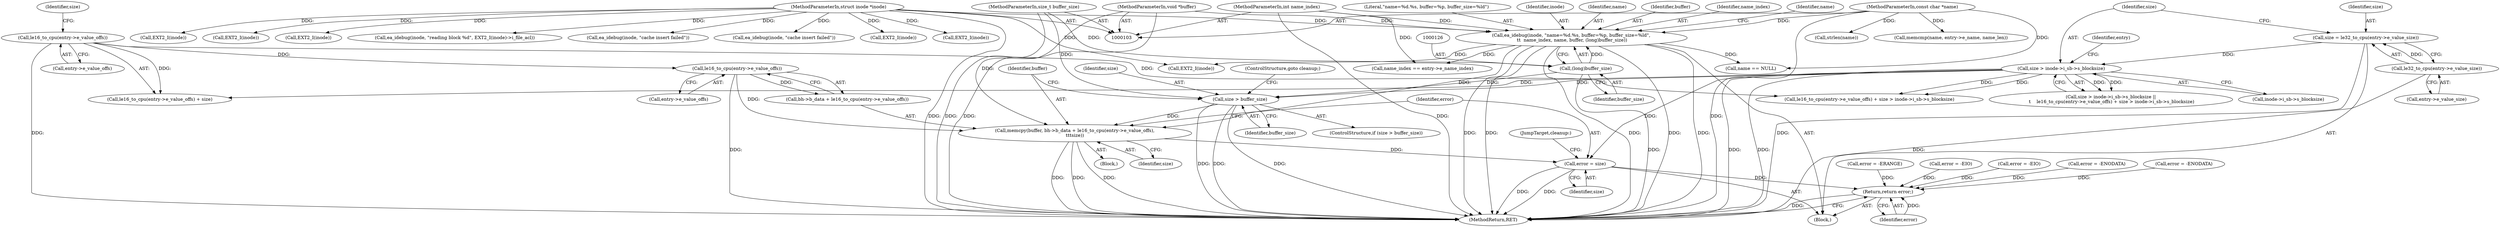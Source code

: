 digraph "0_linux_be0726d33cb8f411945884664924bed3cb8c70ee_7@API" {
"1000357" [label="(Call,memcpy(buffer, bh->b_data + le16_to_cpu(entry->e_value_offs),\n\t\t\tsize))"];
"1000119" [label="(Call,ea_idebug(inode, \"name=%d.%s, buffer=%p, buffer_size=%ld\",\n \t\t  name_index, name, buffer, (long)buffer_size))"];
"1000104" [label="(MethodParameterIn,struct inode *inode)"];
"1000105" [label="(MethodParameterIn,int name_index)"];
"1000106" [label="(MethodParameterIn,const char *name)"];
"1000107" [label="(MethodParameterIn,void *buffer)"];
"1000125" [label="(Call,(long)buffer_size)"];
"1000108" [label="(MethodParameterIn,size_t buffer_size)"];
"1000363" [label="(Call,le16_to_cpu(entry->e_value_offs))"];
"1000328" [label="(Call,le16_to_cpu(entry->e_value_offs))"];
"1000353" [label="(Call,size > buffer_size)"];
"1000319" [label="(Call,size > inode->i_sb->s_blocksize)"];
"1000311" [label="(Call,size = le32_to_cpu(entry->e_value_size))"];
"1000313" [label="(Call,le32_to_cpu(entry->e_value_size))"];
"1000368" [label="(Call,error = size)"];
"1000380" [label="(Return,return error;)"];
"1000119" [label="(Call,ea_idebug(inode, \"name=%d.%s, buffer=%p, buffer_size=%ld\",\n \t\t  name_index, name, buffer, (long)buffer_size))"];
"1000354" [label="(Identifier,size)"];
"1000382" [label="(MethodReturn,RET)"];
"1000104" [label="(MethodParameterIn,struct inode *inode)"];
"1000129" [label="(Call,name == NULL)"];
"1000269" [label="(Call,name_index == entry->e_name_index)"];
"1000357" [label="(Call,memcpy(buffer, bh->b_data + le16_to_cpu(entry->e_value_offs),\n\t\t\tsize))"];
"1000163" [label="(Call,ea_idebug(inode, \"reading block %d\", EXT2_I(inode)->i_file_acl))"];
"1000295" [label="(Call,ea_idebug(inode, \"cache insert failed\"))"];
"1000342" [label="(Call,ea_idebug(inode, \"cache insert failed\"))"];
"1000352" [label="(ControlStructure,if (size > buffer_size))"];
"1000370" [label="(Identifier,size)"];
"1000311" [label="(Call,size = le32_to_cpu(entry->e_value_size))"];
"1000326" [label="(Call,le16_to_cpu(entry->e_value_offs) + size > inode->i_sb->s_blocksize)"];
"1000371" [label="(JumpTarget,cleanup:)"];
"1000127" [label="(Identifier,buffer_size)"];
"1000320" [label="(Identifier,size)"];
"1000122" [label="(Identifier,name_index)"];
"1000130" [label="(Identifier,name)"];
"1000177" [label="(Call,EXT2_I(inode))"];
"1000108" [label="(MethodParameterIn,size_t buffer_size)"];
"1000328" [label="(Call,le16_to_cpu(entry->e_value_offs))"];
"1000109" [label="(Block,)"];
"1000107" [label="(MethodParameterIn,void *buffer)"];
"1000125" [label="(Call,(long)buffer_size)"];
"1000377" [label="(Call,EXT2_I(inode))"];
"1000358" [label="(Identifier,buffer)"];
"1000367" [label="(Identifier,size)"];
"1000281" [label="(Call,memcmp(name, entry->e_name, name_len))"];
"1000314" [label="(Call,entry->e_value_size)"];
"1000330" [label="(Identifier,entry)"];
"1000167" [label="(Call,EXT2_I(inode))"];
"1000364" [label="(Call,entry->e_value_offs)"];
"1000329" [label="(Call,entry->e_value_offs)"];
"1000159" [label="(Call,EXT2_I(inode))"];
"1000348" [label="(Call,error = -ERANGE)"];
"1000318" [label="(Call,size > inode->i_sb->s_blocksize ||\n \t    le16_to_cpu(entry->e_value_offs) + size > inode->i_sb->s_blocksize)"];
"1000149" [label="(Call,EXT2_I(inode))"];
"1000363" [label="(Call,le16_to_cpu(entry->e_value_offs))"];
"1000121" [label="(Literal,\"name=%d.%s, buffer=%p, buffer_size=%ld\")"];
"1000312" [label="(Identifier,size)"];
"1000381" [label="(Identifier,error)"];
"1000359" [label="(Call,bh->b_data + le16_to_cpu(entry->e_value_offs))"];
"1000369" [label="(Identifier,error)"];
"1000241" [label="(Call,error = -EIO)"];
"1000238" [label="(Call,EXT2_I(inode))"];
"1000327" [label="(Call,le16_to_cpu(entry->e_value_offs) + size)"];
"1000347" [label="(Block,)"];
"1000313" [label="(Call,le32_to_cpu(entry->e_value_size))"];
"1000355" [label="(Identifier,buffer_size)"];
"1000180" [label="(Call,error = -EIO)"];
"1000105" [label="(MethodParameterIn,int name_index)"];
"1000356" [label="(ControlStructure,goto cleanup;)"];
"1000319" [label="(Call,size > inode->i_sb->s_blocksize)"];
"1000321" [label="(Call,inode->i_sb->s_blocksize)"];
"1000120" [label="(Identifier,inode)"];
"1000152" [label="(Call,error = -ENODATA)"];
"1000353" [label="(Call,size > buffer_size)"];
"1000332" [label="(Identifier,size)"];
"1000106" [label="(MethodParameterIn,const char *name)"];
"1000380" [label="(Return,return error;)"];
"1000137" [label="(Call,strlen(name))"];
"1000298" [label="(Call,error = -ENODATA)"];
"1000123" [label="(Identifier,name)"];
"1000368" [label="(Call,error = size)"];
"1000124" [label="(Identifier,buffer)"];
"1000357" -> "1000347"  [label="AST: "];
"1000357" -> "1000367"  [label="CFG: "];
"1000358" -> "1000357"  [label="AST: "];
"1000359" -> "1000357"  [label="AST: "];
"1000367" -> "1000357"  [label="AST: "];
"1000369" -> "1000357"  [label="CFG: "];
"1000357" -> "1000382"  [label="DDG: "];
"1000357" -> "1000382"  [label="DDG: "];
"1000357" -> "1000382"  [label="DDG: "];
"1000119" -> "1000357"  [label="DDG: "];
"1000107" -> "1000357"  [label="DDG: "];
"1000363" -> "1000357"  [label="DDG: "];
"1000353" -> "1000357"  [label="DDG: "];
"1000357" -> "1000368"  [label="DDG: "];
"1000119" -> "1000109"  [label="AST: "];
"1000119" -> "1000125"  [label="CFG: "];
"1000120" -> "1000119"  [label="AST: "];
"1000121" -> "1000119"  [label="AST: "];
"1000122" -> "1000119"  [label="AST: "];
"1000123" -> "1000119"  [label="AST: "];
"1000124" -> "1000119"  [label="AST: "];
"1000125" -> "1000119"  [label="AST: "];
"1000130" -> "1000119"  [label="CFG: "];
"1000119" -> "1000382"  [label="DDG: "];
"1000119" -> "1000382"  [label="DDG: "];
"1000119" -> "1000382"  [label="DDG: "];
"1000119" -> "1000382"  [label="DDG: "];
"1000119" -> "1000382"  [label="DDG: "];
"1000104" -> "1000119"  [label="DDG: "];
"1000105" -> "1000119"  [label="DDG: "];
"1000106" -> "1000119"  [label="DDG: "];
"1000107" -> "1000119"  [label="DDG: "];
"1000125" -> "1000119"  [label="DDG: "];
"1000119" -> "1000129"  [label="DDG: "];
"1000119" -> "1000149"  [label="DDG: "];
"1000119" -> "1000269"  [label="DDG: "];
"1000104" -> "1000103"  [label="AST: "];
"1000104" -> "1000382"  [label="DDG: "];
"1000104" -> "1000149"  [label="DDG: "];
"1000104" -> "1000159"  [label="DDG: "];
"1000104" -> "1000163"  [label="DDG: "];
"1000104" -> "1000167"  [label="DDG: "];
"1000104" -> "1000177"  [label="DDG: "];
"1000104" -> "1000238"  [label="DDG: "];
"1000104" -> "1000295"  [label="DDG: "];
"1000104" -> "1000342"  [label="DDG: "];
"1000104" -> "1000377"  [label="DDG: "];
"1000105" -> "1000103"  [label="AST: "];
"1000105" -> "1000382"  [label="DDG: "];
"1000105" -> "1000269"  [label="DDG: "];
"1000106" -> "1000103"  [label="AST: "];
"1000106" -> "1000382"  [label="DDG: "];
"1000106" -> "1000129"  [label="DDG: "];
"1000106" -> "1000137"  [label="DDG: "];
"1000106" -> "1000281"  [label="DDG: "];
"1000107" -> "1000103"  [label="AST: "];
"1000107" -> "1000382"  [label="DDG: "];
"1000125" -> "1000127"  [label="CFG: "];
"1000126" -> "1000125"  [label="AST: "];
"1000127" -> "1000125"  [label="AST: "];
"1000125" -> "1000382"  [label="DDG: "];
"1000108" -> "1000125"  [label="DDG: "];
"1000125" -> "1000353"  [label="DDG: "];
"1000108" -> "1000103"  [label="AST: "];
"1000108" -> "1000382"  [label="DDG: "];
"1000108" -> "1000353"  [label="DDG: "];
"1000363" -> "1000359"  [label="AST: "];
"1000363" -> "1000364"  [label="CFG: "];
"1000364" -> "1000363"  [label="AST: "];
"1000359" -> "1000363"  [label="CFG: "];
"1000363" -> "1000382"  [label="DDG: "];
"1000363" -> "1000359"  [label="DDG: "];
"1000328" -> "1000363"  [label="DDG: "];
"1000328" -> "1000327"  [label="AST: "];
"1000328" -> "1000329"  [label="CFG: "];
"1000329" -> "1000328"  [label="AST: "];
"1000332" -> "1000328"  [label="CFG: "];
"1000328" -> "1000382"  [label="DDG: "];
"1000328" -> "1000326"  [label="DDG: "];
"1000328" -> "1000327"  [label="DDG: "];
"1000353" -> "1000352"  [label="AST: "];
"1000353" -> "1000355"  [label="CFG: "];
"1000354" -> "1000353"  [label="AST: "];
"1000355" -> "1000353"  [label="AST: "];
"1000356" -> "1000353"  [label="CFG: "];
"1000358" -> "1000353"  [label="CFG: "];
"1000353" -> "1000382"  [label="DDG: "];
"1000353" -> "1000382"  [label="DDG: "];
"1000353" -> "1000382"  [label="DDG: "];
"1000319" -> "1000353"  [label="DDG: "];
"1000319" -> "1000318"  [label="AST: "];
"1000319" -> "1000321"  [label="CFG: "];
"1000320" -> "1000319"  [label="AST: "];
"1000321" -> "1000319"  [label="AST: "];
"1000330" -> "1000319"  [label="CFG: "];
"1000318" -> "1000319"  [label="CFG: "];
"1000319" -> "1000382"  [label="DDG: "];
"1000319" -> "1000382"  [label="DDG: "];
"1000319" -> "1000318"  [label="DDG: "];
"1000319" -> "1000318"  [label="DDG: "];
"1000311" -> "1000319"  [label="DDG: "];
"1000319" -> "1000326"  [label="DDG: "];
"1000319" -> "1000326"  [label="DDG: "];
"1000319" -> "1000327"  [label="DDG: "];
"1000319" -> "1000368"  [label="DDG: "];
"1000311" -> "1000109"  [label="AST: "];
"1000311" -> "1000313"  [label="CFG: "];
"1000312" -> "1000311"  [label="AST: "];
"1000313" -> "1000311"  [label="AST: "];
"1000320" -> "1000311"  [label="CFG: "];
"1000311" -> "1000382"  [label="DDG: "];
"1000313" -> "1000311"  [label="DDG: "];
"1000313" -> "1000314"  [label="CFG: "];
"1000314" -> "1000313"  [label="AST: "];
"1000313" -> "1000382"  [label="DDG: "];
"1000368" -> "1000109"  [label="AST: "];
"1000368" -> "1000370"  [label="CFG: "];
"1000369" -> "1000368"  [label="AST: "];
"1000370" -> "1000368"  [label="AST: "];
"1000371" -> "1000368"  [label="CFG: "];
"1000368" -> "1000382"  [label="DDG: "];
"1000368" -> "1000382"  [label="DDG: "];
"1000368" -> "1000380"  [label="DDG: "];
"1000380" -> "1000109"  [label="AST: "];
"1000380" -> "1000381"  [label="CFG: "];
"1000381" -> "1000380"  [label="AST: "];
"1000382" -> "1000380"  [label="CFG: "];
"1000380" -> "1000382"  [label="DDG: "];
"1000381" -> "1000380"  [label="DDG: "];
"1000348" -> "1000380"  [label="DDG: "];
"1000298" -> "1000380"  [label="DDG: "];
"1000180" -> "1000380"  [label="DDG: "];
"1000152" -> "1000380"  [label="DDG: "];
"1000241" -> "1000380"  [label="DDG: "];
}
